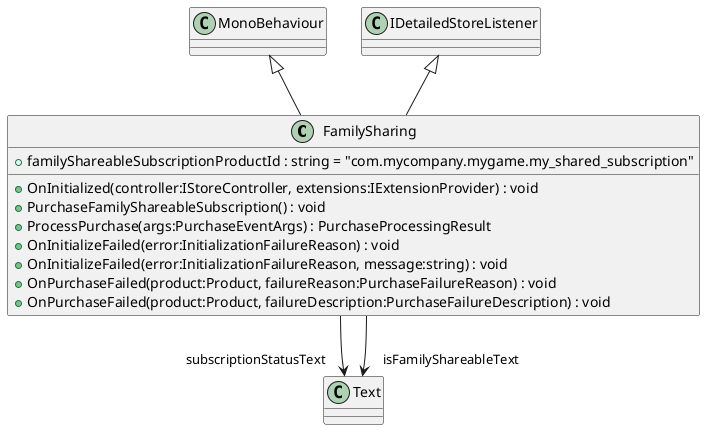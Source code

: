 @startuml
class FamilySharing {
    + familyShareableSubscriptionProductId : string = "com.mycompany.mygame.my_shared_subscription"
    + OnInitialized(controller:IStoreController, extensions:IExtensionProvider) : void
    + PurchaseFamilyShareableSubscription() : void
    + ProcessPurchase(args:PurchaseEventArgs) : PurchaseProcessingResult
    + OnInitializeFailed(error:InitializationFailureReason) : void
    + OnInitializeFailed(error:InitializationFailureReason, message:string) : void
    + OnPurchaseFailed(product:Product, failureReason:PurchaseFailureReason) : void
    + OnPurchaseFailed(product:Product, failureDescription:PurchaseFailureDescription) : void
}
MonoBehaviour <|-- FamilySharing
IDetailedStoreListener <|-- FamilySharing
FamilySharing --> "subscriptionStatusText" Text
FamilySharing --> "isFamilyShareableText" Text
@enduml
